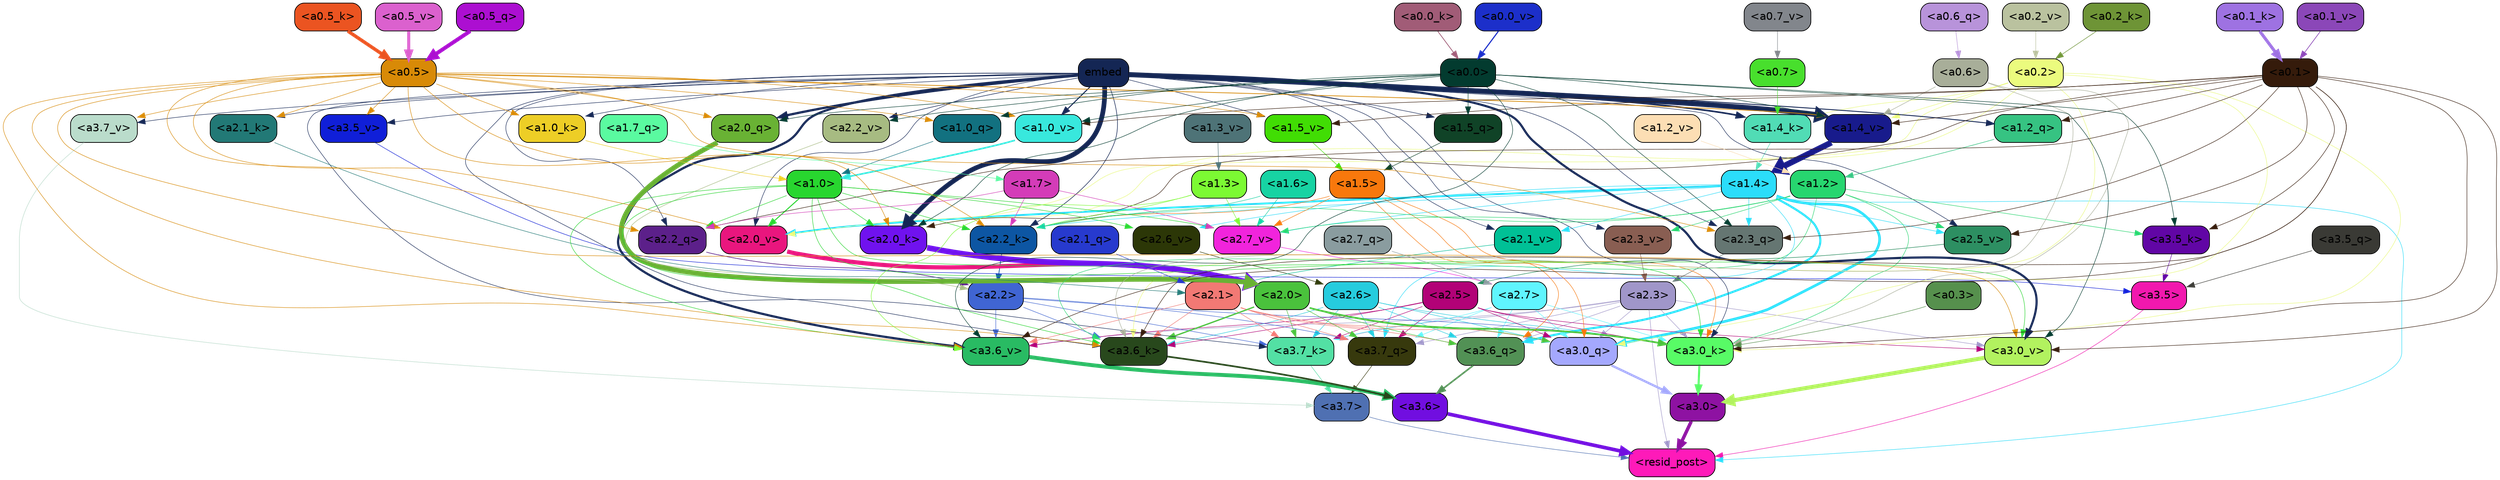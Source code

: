 strict digraph "" {
	graph [bgcolor=transparent,
		layout=dot,
		overlap=false,
		splines=true
	];
	"<a3.7>"	[color=black,
		fillcolor="#4f70b2",
		fontname=Helvetica,
		shape=box,
		style="filled, rounded"];
	"<resid_post>"	[color=black,
		fillcolor="#fe1ab9",
		fontname=Helvetica,
		shape=box,
		style="filled, rounded"];
	"<a3.7>" -> "<resid_post>"	[color="#4f70b2",
		penwidth=0.6];
	"<a3.6>"	[color=black,
		fillcolor="#710ee0",
		fontname=Helvetica,
		shape=box,
		style="filled, rounded"];
	"<a3.6>" -> "<resid_post>"	[color="#710ee0",
		penwidth=4.646730065345764];
	"<a3.5>"	[color=black,
		fillcolor="#f118ae",
		fontname=Helvetica,
		shape=box,
		style="filled, rounded"];
	"<a3.5>" -> "<resid_post>"	[color="#f118ae",
		penwidth=0.6];
	"<a3.0>"	[color=black,
		fillcolor="#8e12a2",
		fontname=Helvetica,
		shape=box,
		style="filled, rounded"];
	"<a3.0>" -> "<resid_post>"	[color="#8e12a2",
		penwidth=4.323132634162903];
	"<a2.3>"	[color=black,
		fillcolor="#a096c9",
		fontname=Helvetica,
		shape=box,
		style="filled, rounded"];
	"<a2.3>" -> "<resid_post>"	[color="#a096c9",
		penwidth=0.6];
	"<a3.7_q>"	[color=black,
		fillcolor="#37390d",
		fontname=Helvetica,
		shape=box,
		style="filled, rounded"];
	"<a2.3>" -> "<a3.7_q>"	[color="#a096c9",
		penwidth=0.6];
	"<a3.6_q>"	[color=black,
		fillcolor="#529155",
		fontname=Helvetica,
		shape=box,
		style="filled, rounded"];
	"<a2.3>" -> "<a3.6_q>"	[color="#a096c9",
		penwidth=0.6];
	"<a3.0_q>"	[color=black,
		fillcolor="#a4a8fe",
		fontname=Helvetica,
		shape=box,
		style="filled, rounded"];
	"<a2.3>" -> "<a3.0_q>"	[color="#a096c9",
		penwidth=0.6];
	"<a3.7_k>"	[color=black,
		fillcolor="#53e0a4",
		fontname=Helvetica,
		shape=box,
		style="filled, rounded"];
	"<a2.3>" -> "<a3.7_k>"	[color="#a096c9",
		penwidth=0.6];
	"<a3.0_k>"	[color=black,
		fillcolor="#58fb66",
		fontname=Helvetica,
		shape=box,
		style="filled, rounded"];
	"<a2.3>" -> "<a3.0_k>"	[color="#a096c9",
		penwidth=0.6];
	"<a3.6_v>"	[color=black,
		fillcolor="#29bb63",
		fontname=Helvetica,
		shape=box,
		style="filled, rounded"];
	"<a2.3>" -> "<a3.6_v>"	[color="#a096c9",
		penwidth=0.6];
	"<a3.0_v>"	[color=black,
		fillcolor="#b2f25f",
		fontname=Helvetica,
		shape=box,
		style="filled, rounded"];
	"<a2.3>" -> "<a3.0_v>"	[color="#a096c9",
		penwidth=0.6];
	"<a1.4>"	[color=black,
		fillcolor="#2bddfa",
		fontname=Helvetica,
		shape=box,
		style="filled, rounded"];
	"<a1.4>" -> "<resid_post>"	[color="#2bddfa",
		penwidth=0.6];
	"<a1.4>" -> "<a3.7_q>"	[color="#2bddfa",
		penwidth=0.6];
	"<a1.4>" -> "<a3.6_q>"	[color="#2bddfa",
		penwidth=2.700703263282776];
	"<a1.4>" -> "<a3.0_q>"	[color="#2bddfa",
		penwidth=3.34255850315094];
	"<a2.3_q>"	[color=black,
		fillcolor="#657672",
		fontname=Helvetica,
		shape=box,
		style="filled, rounded"];
	"<a1.4>" -> "<a2.3_q>"	[color="#2bddfa",
		penwidth=0.6];
	"<a2.2_k>"	[color=black,
		fillcolor="#0d56a3",
		fontname=Helvetica,
		shape=box,
		style="filled, rounded"];
	"<a1.4>" -> "<a2.2_k>"	[color="#2bddfa",
		penwidth=0.6];
	"<a2.7_v>"	[color=black,
		fillcolor="#f124dc",
		fontname=Helvetica,
		shape=box,
		style="filled, rounded"];
	"<a1.4>" -> "<a2.7_v>"	[color="#2bddfa",
		penwidth=0.6];
	"<a2.6_v>"	[color=black,
		fillcolor="#2c3707",
		fontname=Helvetica,
		shape=box,
		style="filled, rounded"];
	"<a1.4>" -> "<a2.6_v>"	[color="#2bddfa",
		penwidth=0.6];
	"<a2.5_v>"	[color=black,
		fillcolor="#2d8f62",
		fontname=Helvetica,
		shape=box,
		style="filled, rounded"];
	"<a1.4>" -> "<a2.5_v>"	[color="#2bddfa",
		penwidth=0.6];
	"<a2.1_v>"	[color=black,
		fillcolor="#00c096",
		fontname=Helvetica,
		shape=box,
		style="filled, rounded"];
	"<a1.4>" -> "<a2.1_v>"	[color="#2bddfa",
		penwidth=0.6];
	"<a2.0_v>"	[color=black,
		fillcolor="#e9167e",
		fontname=Helvetica,
		shape=box,
		style="filled, rounded"];
	"<a1.4>" -> "<a2.0_v>"	[color="#2bddfa",
		penwidth=2.387977123260498];
	"<a3.7_q>" -> "<a3.7>"	[color="#37390d",
		penwidth=0.6];
	"<a3.6_q>" -> "<a3.6>"	[color="#529155",
		penwidth=2.03758105635643];
	"<a3.5_q>"	[color=black,
		fillcolor="#3a3a35",
		fontname=Helvetica,
		shape=box,
		style="filled, rounded"];
	"<a3.5_q>" -> "<a3.5>"	[color="#3a3a35",
		penwidth=0.6];
	"<a3.0_q>" -> "<a3.0>"	[color="#a4a8fe",
		penwidth=2.8638100624084473];
	"<a3.7_k>" -> "<a3.7>"	[color="#53e0a4",
		penwidth=0.6];
	"<a3.6_k>"	[color=black,
		fillcolor="#28481c",
		fontname=Helvetica,
		shape=box,
		style="filled, rounded"];
	"<a3.6_k>" -> "<a3.6>"	[color="#28481c",
		penwidth=2.174198240041733];
	"<a3.5_k>"	[color=black,
		fillcolor="#6106a5",
		fontname=Helvetica,
		shape=box,
		style="filled, rounded"];
	"<a3.5_k>" -> "<a3.5>"	[color="#6106a5",
		penwidth=0.6];
	"<a3.0_k>" -> "<a3.0>"	[color="#58fb66",
		penwidth=2.6274144649505615];
	"<a3.7_v>"	[color=black,
		fillcolor="#badccb",
		fontname=Helvetica,
		shape=box,
		style="filled, rounded"];
	"<a3.7_v>" -> "<a3.7>"	[color="#badccb",
		penwidth=0.6];
	"<a3.6_v>" -> "<a3.6>"	[color="#29bb63",
		penwidth=5.002329230308533];
	"<a3.5_v>"	[color=black,
		fillcolor="#101fd8",
		fontname=Helvetica,
		shape=box,
		style="filled, rounded"];
	"<a3.5_v>" -> "<a3.5>"	[color="#101fd8",
		penwidth=0.6];
	"<a3.0_v>" -> "<a3.0>"	[color="#b2f25f",
		penwidth=5.188832879066467];
	"<a2.7>"	[color=black,
		fillcolor="#5ff5fe",
		fontname=Helvetica,
		shape=box,
		style="filled, rounded"];
	"<a2.7>" -> "<a3.7_q>"	[color="#5ff5fe",
		penwidth=0.6];
	"<a2.7>" -> "<a3.6_q>"	[color="#5ff5fe",
		penwidth=0.6];
	"<a2.7>" -> "<a3.0_q>"	[color="#5ff5fe",
		penwidth=0.6];
	"<a2.7>" -> "<a3.7_k>"	[color="#5ff5fe",
		penwidth=0.6];
	"<a2.7>" -> "<a3.0_k>"	[color="#5ff5fe",
		penwidth=0.6];
	"<a2.6>"	[color=black,
		fillcolor="#26ccde",
		fontname=Helvetica,
		shape=box,
		style="filled, rounded"];
	"<a2.6>" -> "<a3.7_q>"	[color="#26ccde",
		penwidth=0.6];
	"<a2.6>" -> "<a3.6_q>"	[color="#26ccde",
		penwidth=0.6];
	"<a2.6>" -> "<a3.0_q>"	[color="#26ccde",
		penwidth=0.6];
	"<a2.6>" -> "<a3.7_k>"	[color="#26ccde",
		penwidth=0.6];
	"<a2.6>" -> "<a3.6_k>"	[color="#26ccde",
		penwidth=0.6];
	"<a2.6>" -> "<a3.0_k>"	[color="#26ccde",
		penwidth=0.6];
	"<a2.5>"	[color=black,
		fillcolor="#b20277",
		fontname=Helvetica,
		shape=box,
		style="filled, rounded"];
	"<a2.5>" -> "<a3.7_q>"	[color="#b20277",
		penwidth=0.6];
	"<a2.5>" -> "<a3.0_q>"	[color="#b20277",
		penwidth=0.6];
	"<a2.5>" -> "<a3.7_k>"	[color="#b20277",
		penwidth=0.6];
	"<a2.5>" -> "<a3.6_k>"	[color="#b20277",
		penwidth=0.6];
	"<a2.5>" -> "<a3.0_k>"	[color="#b20277",
		penwidth=0.6];
	"<a2.5>" -> "<a3.6_v>"	[color="#b20277",
		penwidth=0.6];
	"<a2.5>" -> "<a3.0_v>"	[color="#b20277",
		penwidth=0.6];
	"<a2.2>"	[color=black,
		fillcolor="#4065d3",
		fontname=Helvetica,
		shape=box,
		style="filled, rounded"];
	"<a2.2>" -> "<a3.7_q>"	[color="#4065d3",
		penwidth=0.6];
	"<a2.2>" -> "<a3.7_k>"	[color="#4065d3",
		penwidth=0.6];
	"<a2.2>" -> "<a3.6_k>"	[color="#4065d3",
		penwidth=0.6];
	"<a2.2>" -> "<a3.0_k>"	[color="#4065d3",
		penwidth=0.6];
	"<a2.2>" -> "<a3.6_v>"	[color="#4065d3",
		penwidth=0.6];
	"<a2.1>"	[color=black,
		fillcolor="#f27974",
		fontname=Helvetica,
		shape=box,
		style="filled, rounded"];
	"<a2.1>" -> "<a3.7_q>"	[color="#f27974",
		penwidth=0.6];
	"<a2.1>" -> "<a3.6_q>"	[color="#f27974",
		penwidth=0.6];
	"<a2.1>" -> "<a3.0_q>"	[color="#f27974",
		penwidth=0.6];
	"<a2.1>" -> "<a3.7_k>"	[color="#f27974",
		penwidth=0.6];
	"<a2.1>" -> "<a3.6_k>"	[color="#f27974",
		penwidth=0.6];
	"<a2.1>" -> "<a3.0_k>"	[color="#f27974",
		penwidth=0.6];
	"<a2.1>" -> "<a3.6_v>"	[color="#f27974",
		penwidth=0.6];
	"<a2.0>"	[color=black,
		fillcolor="#4ac23c",
		fontname=Helvetica,
		shape=box,
		style="filled, rounded"];
	"<a2.0>" -> "<a3.7_q>"	[color="#4ac23c",
		penwidth=0.6];
	"<a2.0>" -> "<a3.6_q>"	[color="#4ac23c",
		penwidth=0.6];
	"<a2.0>" -> "<a3.0_q>"	[color="#4ac23c",
		penwidth=0.6];
	"<a2.0>" -> "<a3.7_k>"	[color="#4ac23c",
		penwidth=0.6];
	"<a2.0>" -> "<a3.6_k>"	[color="#4ac23c",
		penwidth=1.6454488784074783];
	"<a2.0>" -> "<a3.0_k>"	[color="#4ac23c",
		penwidth=2.2218968719244003];
	"<a1.5>"	[color=black,
		fillcolor="#f8780c",
		fontname=Helvetica,
		shape=box,
		style="filled, rounded"];
	"<a1.5>" -> "<a3.6_q>"	[color="#f8780c",
		penwidth=0.6];
	"<a1.5>" -> "<a3.0_q>"	[color="#f8780c",
		penwidth=0.6];
	"<a1.5>" -> "<a3.0_k>"	[color="#f8780c",
		penwidth=0.6];
	"<a1.5>" -> "<a2.2_k>"	[color="#f8780c",
		penwidth=0.6];
	"<a1.5>" -> "<a2.7_v>"	[color="#f8780c",
		penwidth=0.6];
	"<a0.2>"	[color=black,
		fillcolor="#ebfb7e",
		fontname=Helvetica,
		shape=box,
		style="filled, rounded"];
	"<a0.2>" -> "<a3.0_q>"	[color="#ebfb7e",
		penwidth=0.6];
	"<a0.2>" -> "<a3.6_k>"	[color="#ebfb7e",
		penwidth=0.6];
	"<a0.2>" -> "<a3.0_k>"	[color="#ebfb7e",
		penwidth=0.6];
	"<a2.0_k>"	[color=black,
		fillcolor="#7012ef",
		fontname=Helvetica,
		shape=box,
		style="filled, rounded"];
	"<a0.2>" -> "<a2.0_k>"	[color="#ebfb7e",
		penwidth=0.6];
	"<a0.2>" -> "<a2.0_v>"	[color="#ebfb7e",
		penwidth=0.6];
	"<a1.4_k>"	[color=black,
		fillcolor="#51dcb5",
		fontname=Helvetica,
		shape=box,
		style="filled, rounded"];
	"<a0.2>" -> "<a1.4_k>"	[color="#ebfb7e",
		penwidth=0.6];
	"<a1.4_v>"	[color=black,
		fillcolor="#181b8c",
		fontname=Helvetica,
		shape=box,
		style="filled, rounded"];
	"<a0.2>" -> "<a1.4_v>"	[color="#ebfb7e",
		penwidth=0.6];
	embed	[color=black,
		fillcolor="#142654",
		fontname=Helvetica,
		shape=box,
		style="filled, rounded"];
	embed -> "<a3.7_k>"	[color="#142654",
		penwidth=0.6];
	embed -> "<a3.6_k>"	[color="#142654",
		penwidth=0.6];
	embed -> "<a3.0_k>"	[color="#142654",
		penwidth=0.6];
	embed -> "<a3.7_v>"	[color="#142654",
		penwidth=0.6];
	embed -> "<a3.6_v>"	[color="#142654",
		penwidth=2.8301228284835815];
	embed -> "<a3.5_v>"	[color="#142654",
		penwidth=0.6];
	embed -> "<a3.0_v>"	[color="#142654",
		penwidth=2.7660785913467407];
	embed -> "<a2.3_q>"	[color="#142654",
		penwidth=0.6];
	"<a2.2_q>"	[color=black,
		fillcolor="#5c208a",
		fontname=Helvetica,
		shape=box,
		style="filled, rounded"];
	embed -> "<a2.2_q>"	[color="#142654",
		penwidth=0.6];
	"<a2.0_q>"	[color=black,
		fillcolor="#69b234",
		fontname=Helvetica,
		shape=box,
		style="filled, rounded"];
	embed -> "<a2.0_q>"	[color="#142654",
		penwidth=2.918822765350342];
	embed -> "<a2.2_k>"	[color="#142654",
		penwidth=0.7099294662475586];
	"<a2.1_k>"	[color=black,
		fillcolor="#227976",
		fontname=Helvetica,
		shape=box,
		style="filled, rounded"];
	embed -> "<a2.1_k>"	[color="#142654",
		penwidth=0.6];
	embed -> "<a2.0_k>"	[color="#142654",
		penwidth=6.075345039367676];
	embed -> "<a2.5_v>"	[color="#142654",
		penwidth=0.6];
	"<a2.3_v>"	[color=black,
		fillcolor="#895e52",
		fontname=Helvetica,
		shape=box,
		style="filled, rounded"];
	embed -> "<a2.3_v>"	[color="#142654",
		penwidth=0.6];
	"<a2.2_v>"	[color=black,
		fillcolor="#a7bb82",
		fontname=Helvetica,
		shape=box,
		style="filled, rounded"];
	embed -> "<a2.2_v>"	[color="#142654",
		penwidth=0.6909599304199219];
	embed -> "<a2.1_v>"	[color="#142654",
		penwidth=0.6];
	embed -> "<a2.0_v>"	[color="#142654",
		penwidth=0.6];
	"<a1.5_q>"	[color=black,
		fillcolor="#104327",
		fontname=Helvetica,
		shape=box,
		style="filled, rounded"];
	embed -> "<a1.5_q>"	[color="#142654",
		penwidth=0.6];
	"<a1.2_q>"	[color=black,
		fillcolor="#36c382",
		fontname=Helvetica,
		shape=box,
		style="filled, rounded"];
	embed -> "<a1.2_q>"	[color="#142654",
		penwidth=1.1075286865234375];
	embed -> "<a1.4_k>"	[color="#142654",
		penwidth=2.043105125427246];
	"<a1.0_k>"	[color=black,
		fillcolor="#edce26",
		fontname=Helvetica,
		shape=box,
		style="filled, rounded"];
	embed -> "<a1.0_k>"	[color="#142654",
		penwidth=0.6];
	"<a1.5_v>"	[color=black,
		fillcolor="#41dd04",
		fontname=Helvetica,
		shape=box,
		style="filled, rounded"];
	embed -> "<a1.5_v>"	[color="#142654",
		penwidth=0.6];
	embed -> "<a1.4_v>"	[color="#142654",
		penwidth=6.46385931968689];
	"<a1.0_v>"	[color=black,
		fillcolor="#38e8dd",
		fontname=Helvetica,
		shape=box,
		style="filled, rounded"];
	embed -> "<a1.0_v>"	[color="#142654",
		penwidth=1.273291826248169];
	"<a1.2>"	[color=black,
		fillcolor="#27d66f",
		fontname=Helvetica,
		shape=box,
		style="filled, rounded"];
	"<a1.2>" -> "<a3.6_k>"	[color="#27d66f",
		penwidth=0.6];
	"<a1.2>" -> "<a3.5_k>"	[color="#27d66f",
		penwidth=0.6];
	"<a1.2>" -> "<a3.0_k>"	[color="#27d66f",
		penwidth=0.6];
	"<a1.2>" -> "<a2.2_k>"	[color="#27d66f",
		penwidth=0.6];
	"<a1.2>" -> "<a2.7_v>"	[color="#27d66f",
		penwidth=0.6];
	"<a1.2>" -> "<a2.5_v>"	[color="#27d66f",
		penwidth=0.6];
	"<a1.2>" -> "<a2.3_v>"	[color="#27d66f",
		penwidth=0.6];
	"<a1.0>"	[color=black,
		fillcolor="#28d62f",
		fontname=Helvetica,
		shape=box,
		style="filled, rounded"];
	"<a1.0>" -> "<a3.6_k>"	[color="#28d62f",
		penwidth=0.6];
	"<a1.0>" -> "<a3.0_k>"	[color="#28d62f",
		penwidth=0.6];
	"<a1.0>" -> "<a3.6_v>"	[color="#28d62f",
		penwidth=0.6];
	"<a1.0>" -> "<a3.0_v>"	[color="#28d62f",
		penwidth=0.6];
	"<a1.0>" -> "<a2.2_q>"	[color="#28d62f",
		penwidth=0.6];
	"<a1.0>" -> "<a2.2_k>"	[color="#28d62f",
		penwidth=0.6];
	"<a1.0>" -> "<a2.0_k>"	[color="#28d62f",
		penwidth=0.6];
	"<a1.0>" -> "<a2.7_v>"	[color="#28d62f",
		penwidth=0.6];
	"<a1.0>" -> "<a2.6_v>"	[color="#28d62f",
		penwidth=0.6];
	"<a1.0>" -> "<a2.0_v>"	[color="#28d62f",
		penwidth=1.2435333728790283];
	"<a0.6>"	[color=black,
		fillcolor="#a8ae99",
		fontname=Helvetica,
		shape=box,
		style="filled, rounded"];
	"<a0.6>" -> "<a3.6_k>"	[color="#a8ae99",
		penwidth=0.6];
	"<a0.6>" -> "<a3.0_k>"	[color="#a8ae99",
		penwidth=0.6];
	"<a0.6>" -> "<a1.4_v>"	[color="#a8ae99",
		penwidth=0.6];
	"<a0.5>"	[color=black,
		fillcolor="#d88a07",
		fontname=Helvetica,
		shape=box,
		style="filled, rounded"];
	"<a0.5>" -> "<a3.6_k>"	[color="#d88a07",
		penwidth=0.6];
	"<a0.5>" -> "<a3.7_v>"	[color="#d88a07",
		penwidth=0.6];
	"<a0.5>" -> "<a3.6_v>"	[color="#d88a07",
		penwidth=0.6];
	"<a0.5>" -> "<a3.5_v>"	[color="#d88a07",
		penwidth=0.6];
	"<a0.5>" -> "<a3.0_v>"	[color="#d88a07",
		penwidth=0.6124261617660522];
	"<a0.5>" -> "<a2.3_q>"	[color="#d88a07",
		penwidth=0.6];
	"<a0.5>" -> "<a2.2_q>"	[color="#d88a07",
		penwidth=0.6];
	"<a0.5>" -> "<a2.0_q>"	[color="#d88a07",
		penwidth=0.6];
	"<a0.5>" -> "<a2.2_k>"	[color="#d88a07",
		penwidth=0.6];
	"<a0.5>" -> "<a2.1_k>"	[color="#d88a07",
		penwidth=0.6];
	"<a0.5>" -> "<a2.0_k>"	[color="#d88a07",
		penwidth=0.6112704277038574];
	"<a0.5>" -> "<a2.0_v>"	[color="#d88a07",
		penwidth=0.6];
	"<a1.0_q>"	[color=black,
		fillcolor="#127180",
		fontname=Helvetica,
		shape=box,
		style="filled, rounded"];
	"<a0.5>" -> "<a1.0_q>"	[color="#d88a07",
		penwidth=0.6];
	"<a0.5>" -> "<a1.0_k>"	[color="#d88a07",
		penwidth=0.6];
	"<a0.5>" -> "<a1.5_v>"	[color="#d88a07",
		penwidth=0.6];
	"<a0.5>" -> "<a1.4_v>"	[color="#d88a07",
		penwidth=0.9145197868347168];
	"<a0.5>" -> "<a1.0_v>"	[color="#d88a07",
		penwidth=0.6];
	"<a0.1>"	[color=black,
		fillcolor="#351b0b",
		fontname=Helvetica,
		shape=box,
		style="filled, rounded"];
	"<a0.1>" -> "<a3.6_k>"	[color="#351b0b",
		penwidth=0.6];
	"<a0.1>" -> "<a3.5_k>"	[color="#351b0b",
		penwidth=0.6];
	"<a0.1>" -> "<a3.0_k>"	[color="#351b0b",
		penwidth=0.6];
	"<a0.1>" -> "<a3.6_v>"	[color="#351b0b",
		penwidth=0.6];
	"<a0.1>" -> "<a3.0_v>"	[color="#351b0b",
		penwidth=0.6];
	"<a0.1>" -> "<a2.3_q>"	[color="#351b0b",
		penwidth=0.6];
	"<a0.1>" -> "<a2.2_q>"	[color="#351b0b",
		penwidth=0.6];
	"<a0.1>" -> "<a2.0_k>"	[color="#351b0b",
		penwidth=0.6];
	"<a0.1>" -> "<a2.5_v>"	[color="#351b0b",
		penwidth=0.6];
	"<a0.1>" -> "<a1.2_q>"	[color="#351b0b",
		penwidth=0.6];
	"<a0.1>" -> "<a1.5_v>"	[color="#351b0b",
		penwidth=0.6];
	"<a0.1>" -> "<a1.4_v>"	[color="#351b0b",
		penwidth=0.6];
	"<a0.1>" -> "<a1.0_v>"	[color="#351b0b",
		penwidth=0.6];
	"<a0.0>"	[color=black,
		fillcolor="#033b2f",
		fontname=Helvetica,
		shape=box,
		style="filled, rounded"];
	"<a0.0>" -> "<a3.5_k>"	[color="#033b2f",
		penwidth=0.6];
	"<a0.0>" -> "<a3.6_v>"	[color="#033b2f",
		penwidth=0.6];
	"<a0.0>" -> "<a3.0_v>"	[color="#033b2f",
		penwidth=0.6];
	"<a0.0>" -> "<a2.3_q>"	[color="#033b2f",
		penwidth=0.6];
	"<a0.0>" -> "<a2.0_q>"	[color="#033b2f",
		penwidth=0.6];
	"<a0.0>" -> "<a2.0_k>"	[color="#033b2f",
		penwidth=0.6];
	"<a0.0>" -> "<a2.2_v>"	[color="#033b2f",
		penwidth=0.6];
	"<a0.0>" -> "<a1.5_q>"	[color="#033b2f",
		penwidth=0.6];
	"<a0.0>" -> "<a1.0_q>"	[color="#033b2f",
		penwidth=0.6];
	"<a0.0>" -> "<a1.4_v>"	[color="#033b2f",
		penwidth=0.6];
	"<a0.0>" -> "<a1.0_v>"	[color="#033b2f",
		penwidth=0.6];
	"<a0.3>"	[color=black,
		fillcolor="#56904d",
		fontname=Helvetica,
		shape=box,
		style="filled, rounded"];
	"<a0.3>" -> "<a3.0_k>"	[color="#56904d",
		penwidth=0.6];
	"<a1.3>"	[color=black,
		fillcolor="#7cfa33",
		fontname=Helvetica,
		shape=box,
		style="filled, rounded"];
	"<a1.3>" -> "<a3.6_v>"	[color="#7cfa33",
		penwidth=0.6];
	"<a1.3>" -> "<a2.2_k>"	[color="#7cfa33",
		penwidth=0.6];
	"<a1.3>" -> "<a2.7_v>"	[color="#7cfa33",
		penwidth=0.6];
	"<a2.7_q>"	[color=black,
		fillcolor="#8a9c9f",
		fontname=Helvetica,
		shape=box,
		style="filled, rounded"];
	"<a2.7_q>" -> "<a2.7>"	[color="#8a9c9f",
		penwidth=0.6];
	"<a2.3_q>" -> "<a2.3>"	[color="#657672",
		penwidth=0.6];
	"<a2.2_q>" -> "<a2.2>"	[color="#5c208a",
		penwidth=0.8114519119262695];
	"<a2.1_q>"	[color=black,
		fillcolor="#273ace",
		fontname=Helvetica,
		shape=box,
		style="filled, rounded"];
	"<a2.1_q>" -> "<a2.1>"	[color="#273ace",
		penwidth=0.6];
	"<a2.0_q>" -> "<a2.0>"	[color="#69b234",
		penwidth=6.2323237657547];
	"<a2.2_k>" -> "<a2.2>"	[color="#0d56a3",
		penwidth=0.9331893920898438];
	"<a2.1_k>" -> "<a2.1>"	[color="#227976",
		penwidth=0.6];
	"<a2.0_k>" -> "<a2.0>"	[color="#7012ef",
		penwidth=7.158664226531982];
	"<a2.7_v>" -> "<a2.7>"	[color="#f124dc",
		penwidth=0.6];
	"<a2.6_v>" -> "<a2.6>"	[color="#2c3707",
		penwidth=0.6];
	"<a2.5_v>" -> "<a2.5>"	[color="#2d8f62",
		penwidth=0.6657319068908691];
	"<a2.3_v>" -> "<a2.3>"	[color="#895e52",
		penwidth=0.6];
	"<a2.2_v>" -> "<a2.2>"	[color="#a7bb82",
		penwidth=0.6];
	"<a2.1_v>" -> "<a2.1>"	[color="#00c096",
		penwidth=0.6];
	"<a2.0_v>" -> "<a2.0>"	[color="#e9167e",
		penwidth=5.380099236965179];
	"<a1.7>"	[color=black,
		fillcolor="#d43cb8",
		fontname=Helvetica,
		shape=box,
		style="filled, rounded"];
	"<a1.7>" -> "<a2.2_q>"	[color="#d43cb8",
		penwidth=0.6];
	"<a1.7>" -> "<a2.2_k>"	[color="#d43cb8",
		penwidth=0.6];
	"<a1.7>" -> "<a2.7_v>"	[color="#d43cb8",
		penwidth=0.6];
	"<a1.6>"	[color=black,
		fillcolor="#17d3a3",
		fontname=Helvetica,
		shape=box,
		style="filled, rounded"];
	"<a1.6>" -> "<a2.2_k>"	[color="#17d3a3",
		penwidth=0.6];
	"<a1.6>" -> "<a2.7_v>"	[color="#17d3a3",
		penwidth=0.6];
	"<a1.7_q>"	[color=black,
		fillcolor="#5afaa0",
		fontname=Helvetica,
		shape=box,
		style="filled, rounded"];
	"<a1.7_q>" -> "<a1.7>"	[color="#5afaa0",
		penwidth=0.6];
	"<a1.5_q>" -> "<a1.5>"	[color="#104327",
		penwidth=0.6];
	"<a1.2_q>" -> "<a1.2>"	[color="#36c382",
		penwidth=0.6965713500976562];
	"<a1.0_q>" -> "<a1.0>"	[color="#127180",
		penwidth=0.6];
	"<a1.4_k>" -> "<a1.4>"	[color="#51dcb5",
		penwidth=0.6];
	"<a1.0_k>" -> "<a1.0>"	[color="#edce26",
		penwidth=0.6];
	"<a1.5_v>" -> "<a1.5>"	[color="#41dd04",
		penwidth=0.6];
	"<a1.4_v>" -> "<a1.4>"	[color="#181b8c",
		penwidth=7.649995803833008];
	"<a1.3_v>"	[color=black,
		fillcolor="#4e7377",
		fontname=Helvetica,
		shape=box,
		style="filled, rounded"];
	"<a1.3_v>" -> "<a1.3>"	[color="#4e7377",
		penwidth=0.6];
	"<a1.2_v>"	[color=black,
		fillcolor="#fcdeb4",
		fontname=Helvetica,
		shape=box,
		style="filled, rounded"];
	"<a1.2_v>" -> "<a1.2>"	[color="#fcdeb4",
		penwidth=0.6];
	"<a1.0_v>" -> "<a1.0>"	[color="#38e8dd",
		penwidth=2.050852060317993];
	"<a0.7>"	[color=black,
		fillcolor="#48df2d",
		fontname=Helvetica,
		shape=box,
		style="filled, rounded"];
	"<a0.7>" -> "<a1.4_k>"	[color="#48df2d",
		penwidth=0.6];
	"<a0.6_q>"	[color=black,
		fillcolor="#b893da",
		fontname=Helvetica,
		shape=box,
		style="filled, rounded"];
	"<a0.6_q>" -> "<a0.6>"	[color="#b893da",
		penwidth=0.6];
	"<a0.5_q>"	[color=black,
		fillcolor="#ac0fd1",
		fontname=Helvetica,
		shape=box,
		style="filled, rounded"];
	"<a0.5_q>" -> "<a0.5>"	[color="#ac0fd1",
		penwidth=4.9415271282196045];
	"<a0.5_k>"	[color=black,
		fillcolor="#eb5421",
		fontname=Helvetica,
		shape=box,
		style="filled, rounded"];
	"<a0.5_k>" -> "<a0.5>"	[color="#eb5421",
		penwidth=4.382697105407715];
	"<a0.2_k>"	[color=black,
		fillcolor="#6e9436",
		fontname=Helvetica,
		shape=box,
		style="filled, rounded"];
	"<a0.2_k>" -> "<a0.2>"	[color="#6e9436",
		penwidth=0.6394491195678711];
	"<a0.1_k>"	[color=black,
		fillcolor="#9e72e2",
		fontname=Helvetica,
		shape=box,
		style="filled, rounded"];
	"<a0.1_k>" -> "<a0.1>"	[color="#9e72e2",
		penwidth=3.9428932666778564];
	"<a0.0_k>"	[color=black,
		fillcolor="#a15c77",
		fontname=Helvetica,
		shape=box,
		style="filled, rounded"];
	"<a0.0_k>" -> "<a0.0>"	[color="#a15c77",
		penwidth=0.9280776977539062];
	"<a0.7_v>"	[color=black,
		fillcolor="#82868c",
		fontname=Helvetica,
		shape=box,
		style="filled, rounded"];
	"<a0.7_v>" -> "<a0.7>"	[color="#82868c",
		penwidth=0.6];
	"<a0.5_v>"	[color=black,
		fillcolor="#db61ce",
		fontname=Helvetica,
		shape=box,
		style="filled, rounded"];
	"<a0.5_v>" -> "<a0.5>"	[color="#db61ce",
		penwidth=3.8846328258514404];
	"<a0.2_v>"	[color=black,
		fillcolor="#bac29f",
		fontname=Helvetica,
		shape=box,
		style="filled, rounded"];
	"<a0.2_v>" -> "<a0.2>"	[color="#bac29f",
		penwidth=0.6];
	"<a0.1_v>"	[color=black,
		fillcolor="#8b47b8",
		fontname=Helvetica,
		shape=box,
		style="filled, rounded"];
	"<a0.1_v>" -> "<a0.1>"	[color="#8b47b8",
		penwidth=0.8284716606140137];
	"<a0.0_v>"	[color=black,
		fillcolor="#1c2fca",
		fontname=Helvetica,
		shape=box,
		style="filled, rounded"];
	"<a0.0_v>" -> "<a0.0>"	[color="#1c2fca",
		penwidth=1.44976806640625];
}
